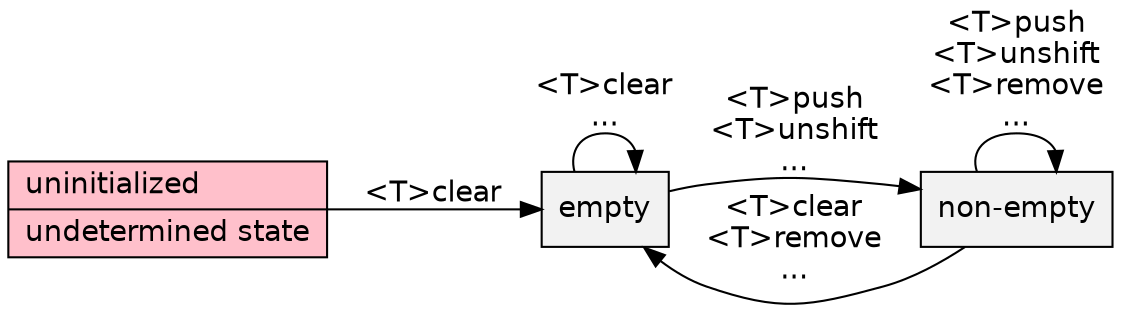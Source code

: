 digraph {
	graph [rankdir=LR, truecolor=true, bgcolor=transparent, fontname="Bitstream Vera Sans"];
	node [shape=record, style=filled, fillcolor="Grey95", fontname="Bitstream Vera Sans"];
	edge [fontname="Bitstream Vera Sans"];
	null [ label = "uninitialized\l|undetermined state\l", fillcolor = pink ];
	empty;
	full [label="non-empty"];
	null -> empty [label="<T>clear"];
	#empty -> empty [style=invis];
	empty -> empty [label="<T>clear\n..."];
	empty -> full [label="<T>push\n<T>unshift\n..."];
	full -> empty [label="<T>clear\n<T>remove\n..."];
	full -> full [label="<T>push\n<T>unshift\n<T>remove\n..."];
	#{ rank=same; empty; full; }
}
